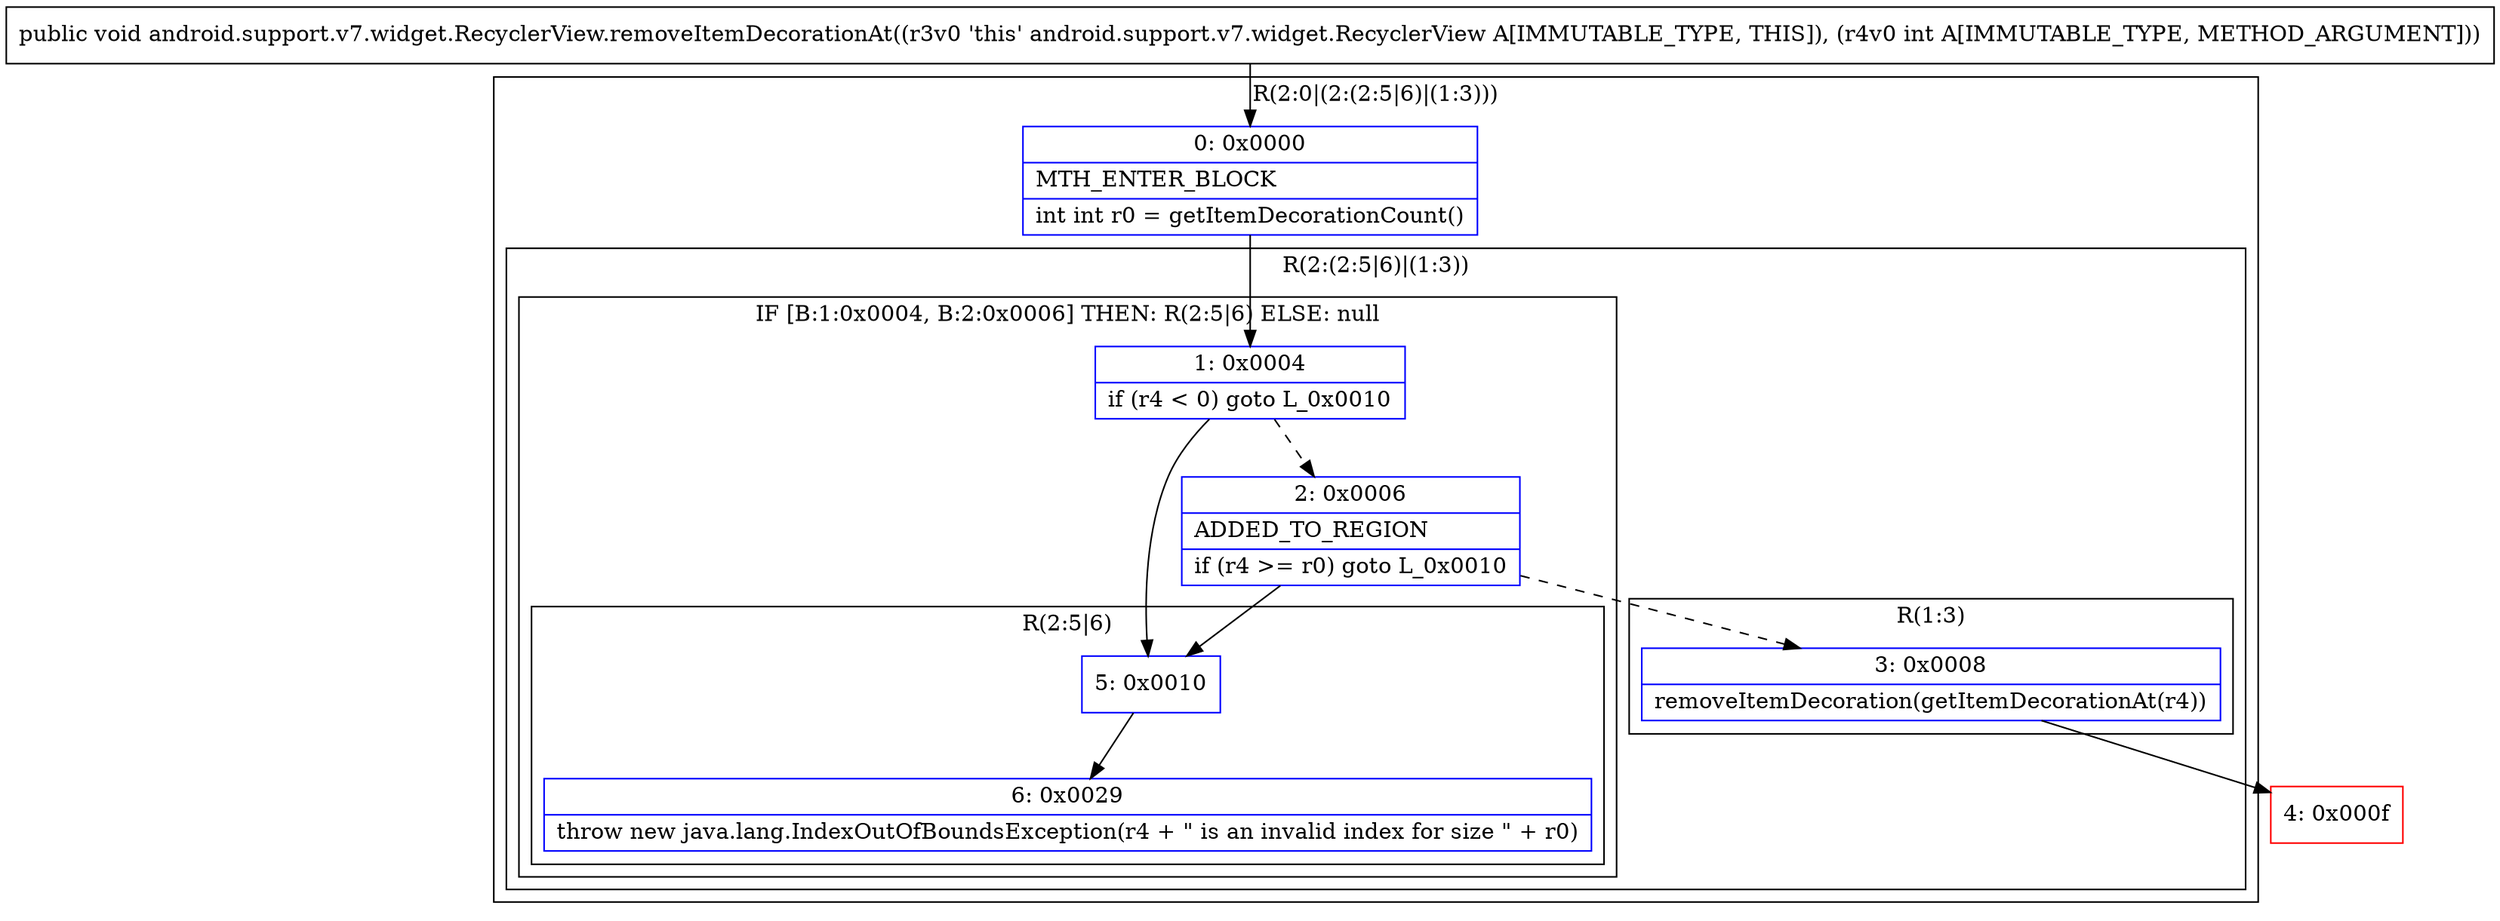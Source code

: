 digraph "CFG forandroid.support.v7.widget.RecyclerView.removeItemDecorationAt(I)V" {
subgraph cluster_Region_1211107099 {
label = "R(2:0|(2:(2:5|6)|(1:3)))";
node [shape=record,color=blue];
Node_0 [shape=record,label="{0\:\ 0x0000|MTH_ENTER_BLOCK\l|int int r0 = getItemDecorationCount()\l}"];
subgraph cluster_Region_678967487 {
label = "R(2:(2:5|6)|(1:3))";
node [shape=record,color=blue];
subgraph cluster_IfRegion_797865177 {
label = "IF [B:1:0x0004, B:2:0x0006] THEN: R(2:5|6) ELSE: null";
node [shape=record,color=blue];
Node_1 [shape=record,label="{1\:\ 0x0004|if (r4 \< 0) goto L_0x0010\l}"];
Node_2 [shape=record,label="{2\:\ 0x0006|ADDED_TO_REGION\l|if (r4 \>= r0) goto L_0x0010\l}"];
subgraph cluster_Region_1350388546 {
label = "R(2:5|6)";
node [shape=record,color=blue];
Node_5 [shape=record,label="{5\:\ 0x0010}"];
Node_6 [shape=record,label="{6\:\ 0x0029|throw new java.lang.IndexOutOfBoundsException(r4 + \" is an invalid index for size \" + r0)\l}"];
}
}
subgraph cluster_Region_2077303156 {
label = "R(1:3)";
node [shape=record,color=blue];
Node_3 [shape=record,label="{3\:\ 0x0008|removeItemDecoration(getItemDecorationAt(r4))\l}"];
}
}
}
Node_4 [shape=record,color=red,label="{4\:\ 0x000f}"];
MethodNode[shape=record,label="{public void android.support.v7.widget.RecyclerView.removeItemDecorationAt((r3v0 'this' android.support.v7.widget.RecyclerView A[IMMUTABLE_TYPE, THIS]), (r4v0 int A[IMMUTABLE_TYPE, METHOD_ARGUMENT])) }"];
MethodNode -> Node_0;
Node_0 -> Node_1;
Node_1 -> Node_2[style=dashed];
Node_1 -> Node_5;
Node_2 -> Node_3[style=dashed];
Node_2 -> Node_5;
Node_5 -> Node_6;
Node_3 -> Node_4;
}

